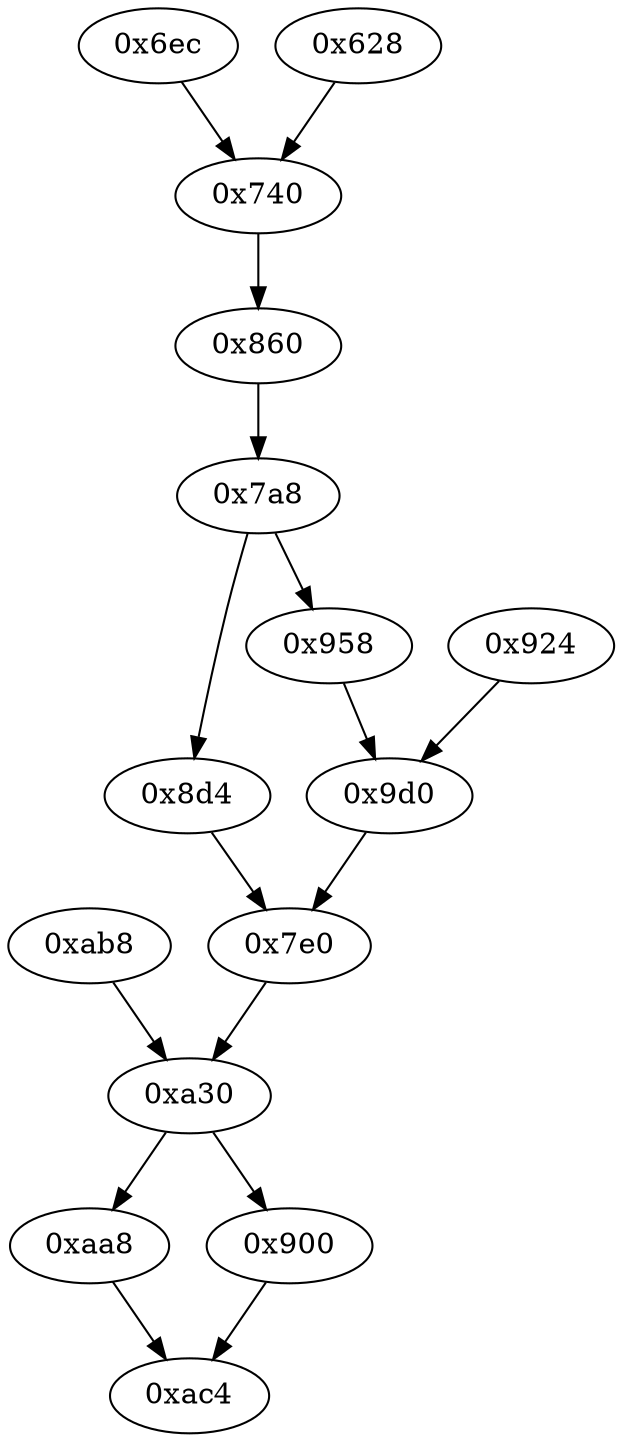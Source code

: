 strict digraph "" {
	"0x9d0"	 [opcode="[u'ldr', u'bl', u'ldr', u'ldr', u'ldr', u'sub', u'mul', u'eor', u'and', u'ldr', u'ldr', u'mov', u'mov', u'cmp', u'mov']"];
	"0x7e0"	 [opcode="[u'ldr', u'ldr', u'rsb', u'mvn', u'mul', u'mvn', u'ldr', u'orr', u'mov', u'cmn', u'mov', u'ldr', u'cmp', u'mov', u'mov', u'mov', \
u'cmn', u'mov', u'mov', u'teq', u'mov', u'b']"];
	"0x9d0" -> "0x7e0";
	"0x924"	 [opcode="[u'ldr', u'bl', u'mov', u'b']"];
	"0x924" -> "0x9d0";
	"0xaa8"	 [opcode="[u'ldr']"];
	"0xac4"	 [opcode="[u'mov', u'sub', u'pop']"];
	"0xaa8" -> "0xac4";
	"0xab8"	 [opcode="[u'ldr', u'mov', u'b']"];
	"0xa30"	 [opcode="[u'ldr', u'mvn', u'mov', u'cmp', u'mov', u'mov', u'strb', u'ldr', u'ldr', u'ldr', u'ldr', u'cmp', u'mov', u'sub', u'mul', u'mvn', \
u'mov', u'orr', u'ldr', u'cmn', u'mov', u'teq', u'mov', u'mvn', u'mov', u'cmn', u'mov', u'cmp', u'mov', u'b']"];
	"0xab8" -> "0xa30";
	"0x6ec"	 [opcode="[u'ldr', u'cmp', u'mov', u'ldr']"];
	"0x740"	 [opcode="[u'ldrb', u'ldrb', u'ldr', u'eor', u'tst', u'mov', u'mov', u'cmp', u'mov', u'mov', u'cmp', u'mov', u'b']"];
	"0x6ec" -> "0x740";
	"0x900"	 [opcode="[u'ldr', u'b']"];
	"0x900" -> "0xac4";
	"0x7e0" -> "0xa30";
	"0x8d4"	 [opcode="[u'ldr', u'bl', u'mov', u'b']"];
	"0x8d4" -> "0x7e0";
	"0x628"	 [opcode="[u'push', u'add', u'sub', u'ldr', u'str', u'mvn', u'ldr', u'rsb', u'mvn', u'mul', u'mov', u'mvn', u'ldr', u'orr', u'cmn', u'mov', \
u'mov', u'ldr', u'strb', u'cmp', u'mov', u'strb', u'ldr', u'ldr', u'ldr', u'ldr', u'ldr', u'ldr', u'ldr', u'str', u'ldr', u'ldr', \
u'str', u'ldr', u'add', u'str', u'ldr', u'add', u'str', u'ldr', u'add', u'str', u'ldr', u'add', u'str', u'ldr', u'add', u'str', \
u'b']"];
	"0x628" -> "0x740";
	"0x860"	 [opcode="[u'ldr', u'ldr', u'ldr', u'ldrb', u'str', u'ldr', u'cmp', u'mov', u'mov', u'strb', u'ldr', u'ldr', u'ldr', u'add', u'sub', u'sub', \
u'mul', u'eor', u'and', u'ldr', u'ldr', u'mov', u'mov', u'cmp', u'mov', u'b']"];
	"0x7a8"	 [opcode="[u'ldrb', u'ldr', u'ldr', u'b']"];
	"0x860" -> "0x7a8";
	"0x7a8" -> "0x8d4";
	"0x958"	 [opcode="[u'ldr', u'ldr', u'ldr', u'sub', u'sub', u'add', u'mul', u'mvn', u'ldr', u'orr', u'mov', u'cmn', u'mov', u'ldr', u'cmp', u'mov', \
u'mov', u'mov', u'cmn', u'mov', u'mov', u'teq', u'mov', u'b']"];
	"0x7a8" -> "0x958";
	"0xa30" -> "0xaa8";
	"0xa30" -> "0x900";
	"0x740" -> "0x860";
	"0x958" -> "0x9d0";
}
